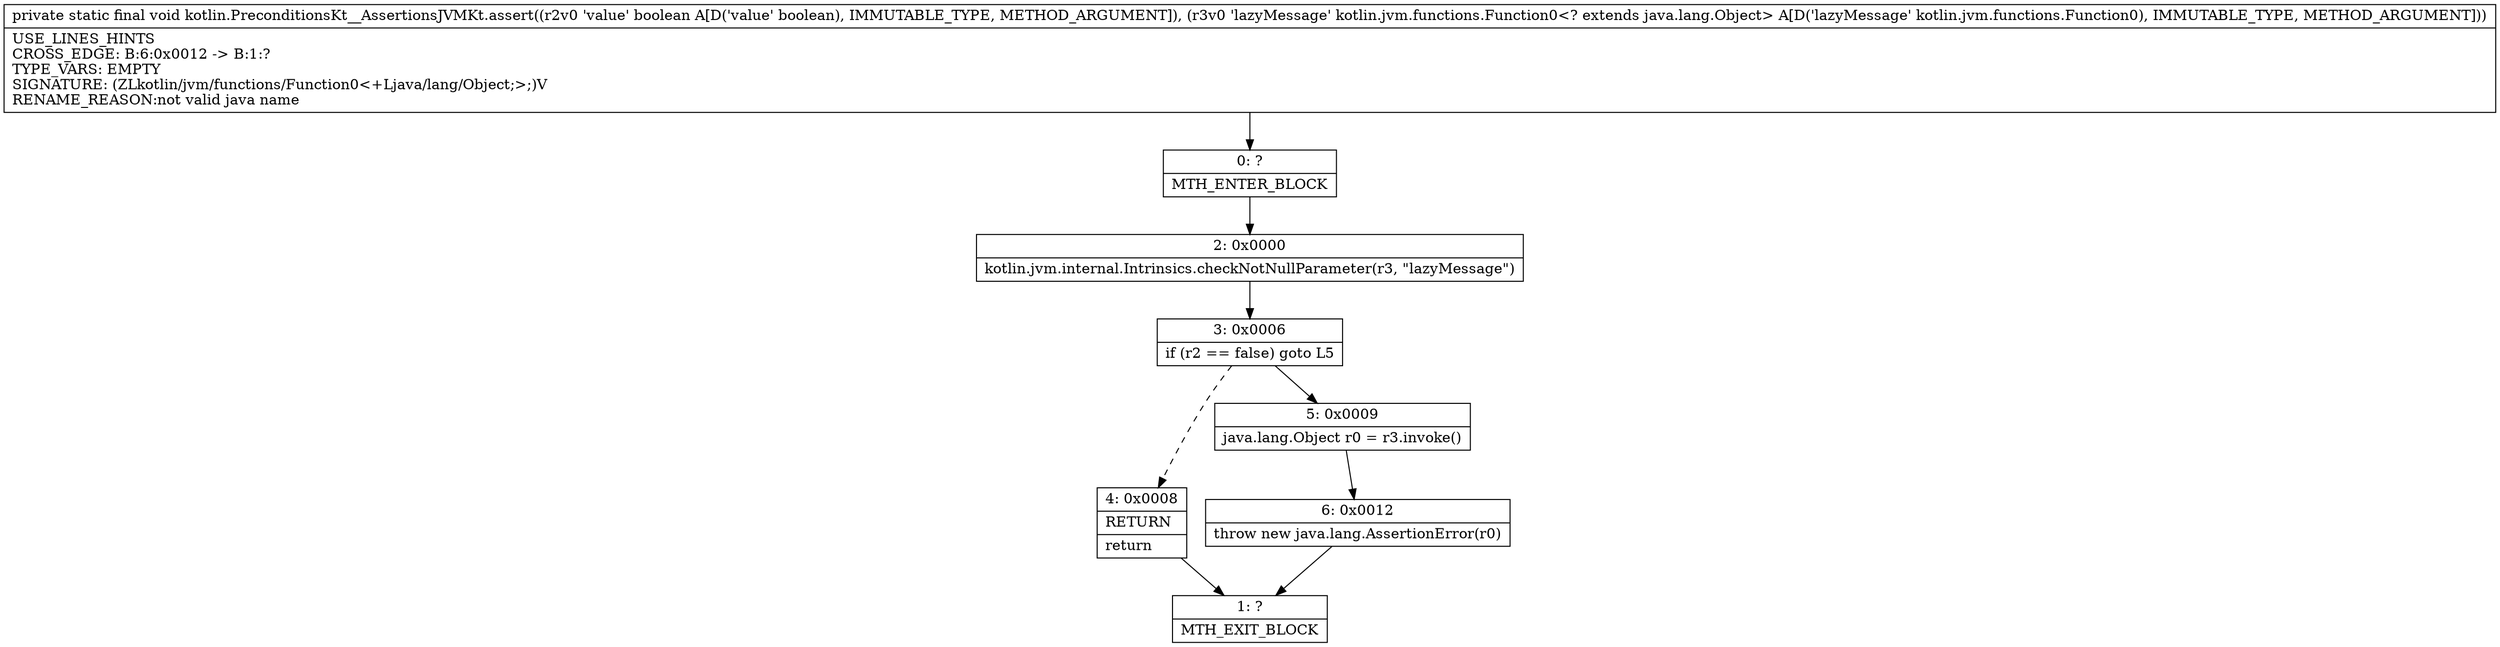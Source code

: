digraph "CFG forkotlin.PreconditionsKt__AssertionsJVMKt.assert(ZLkotlin\/jvm\/functions\/Function0;)V" {
Node_0 [shape=record,label="{0\:\ ?|MTH_ENTER_BLOCK\l}"];
Node_2 [shape=record,label="{2\:\ 0x0000|kotlin.jvm.internal.Intrinsics.checkNotNullParameter(r3, \"lazyMessage\")\l}"];
Node_3 [shape=record,label="{3\:\ 0x0006|if (r2 == false) goto L5\l}"];
Node_4 [shape=record,label="{4\:\ 0x0008|RETURN\l|return\l}"];
Node_1 [shape=record,label="{1\:\ ?|MTH_EXIT_BLOCK\l}"];
Node_5 [shape=record,label="{5\:\ 0x0009|java.lang.Object r0 = r3.invoke()\l}"];
Node_6 [shape=record,label="{6\:\ 0x0012|throw new java.lang.AssertionError(r0)\l}"];
MethodNode[shape=record,label="{private static final void kotlin.PreconditionsKt__AssertionsJVMKt.assert((r2v0 'value' boolean A[D('value' boolean), IMMUTABLE_TYPE, METHOD_ARGUMENT]), (r3v0 'lazyMessage' kotlin.jvm.functions.Function0\<? extends java.lang.Object\> A[D('lazyMessage' kotlin.jvm.functions.Function0), IMMUTABLE_TYPE, METHOD_ARGUMENT]))  | USE_LINES_HINTS\lCROSS_EDGE: B:6:0x0012 \-\> B:1:?\lTYPE_VARS: EMPTY\lSIGNATURE: (ZLkotlin\/jvm\/functions\/Function0\<+Ljava\/lang\/Object;\>;)V\lRENAME_REASON:not valid java name\l}"];
MethodNode -> Node_0;Node_0 -> Node_2;
Node_2 -> Node_3;
Node_3 -> Node_4[style=dashed];
Node_3 -> Node_5;
Node_4 -> Node_1;
Node_5 -> Node_6;
Node_6 -> Node_1;
}

